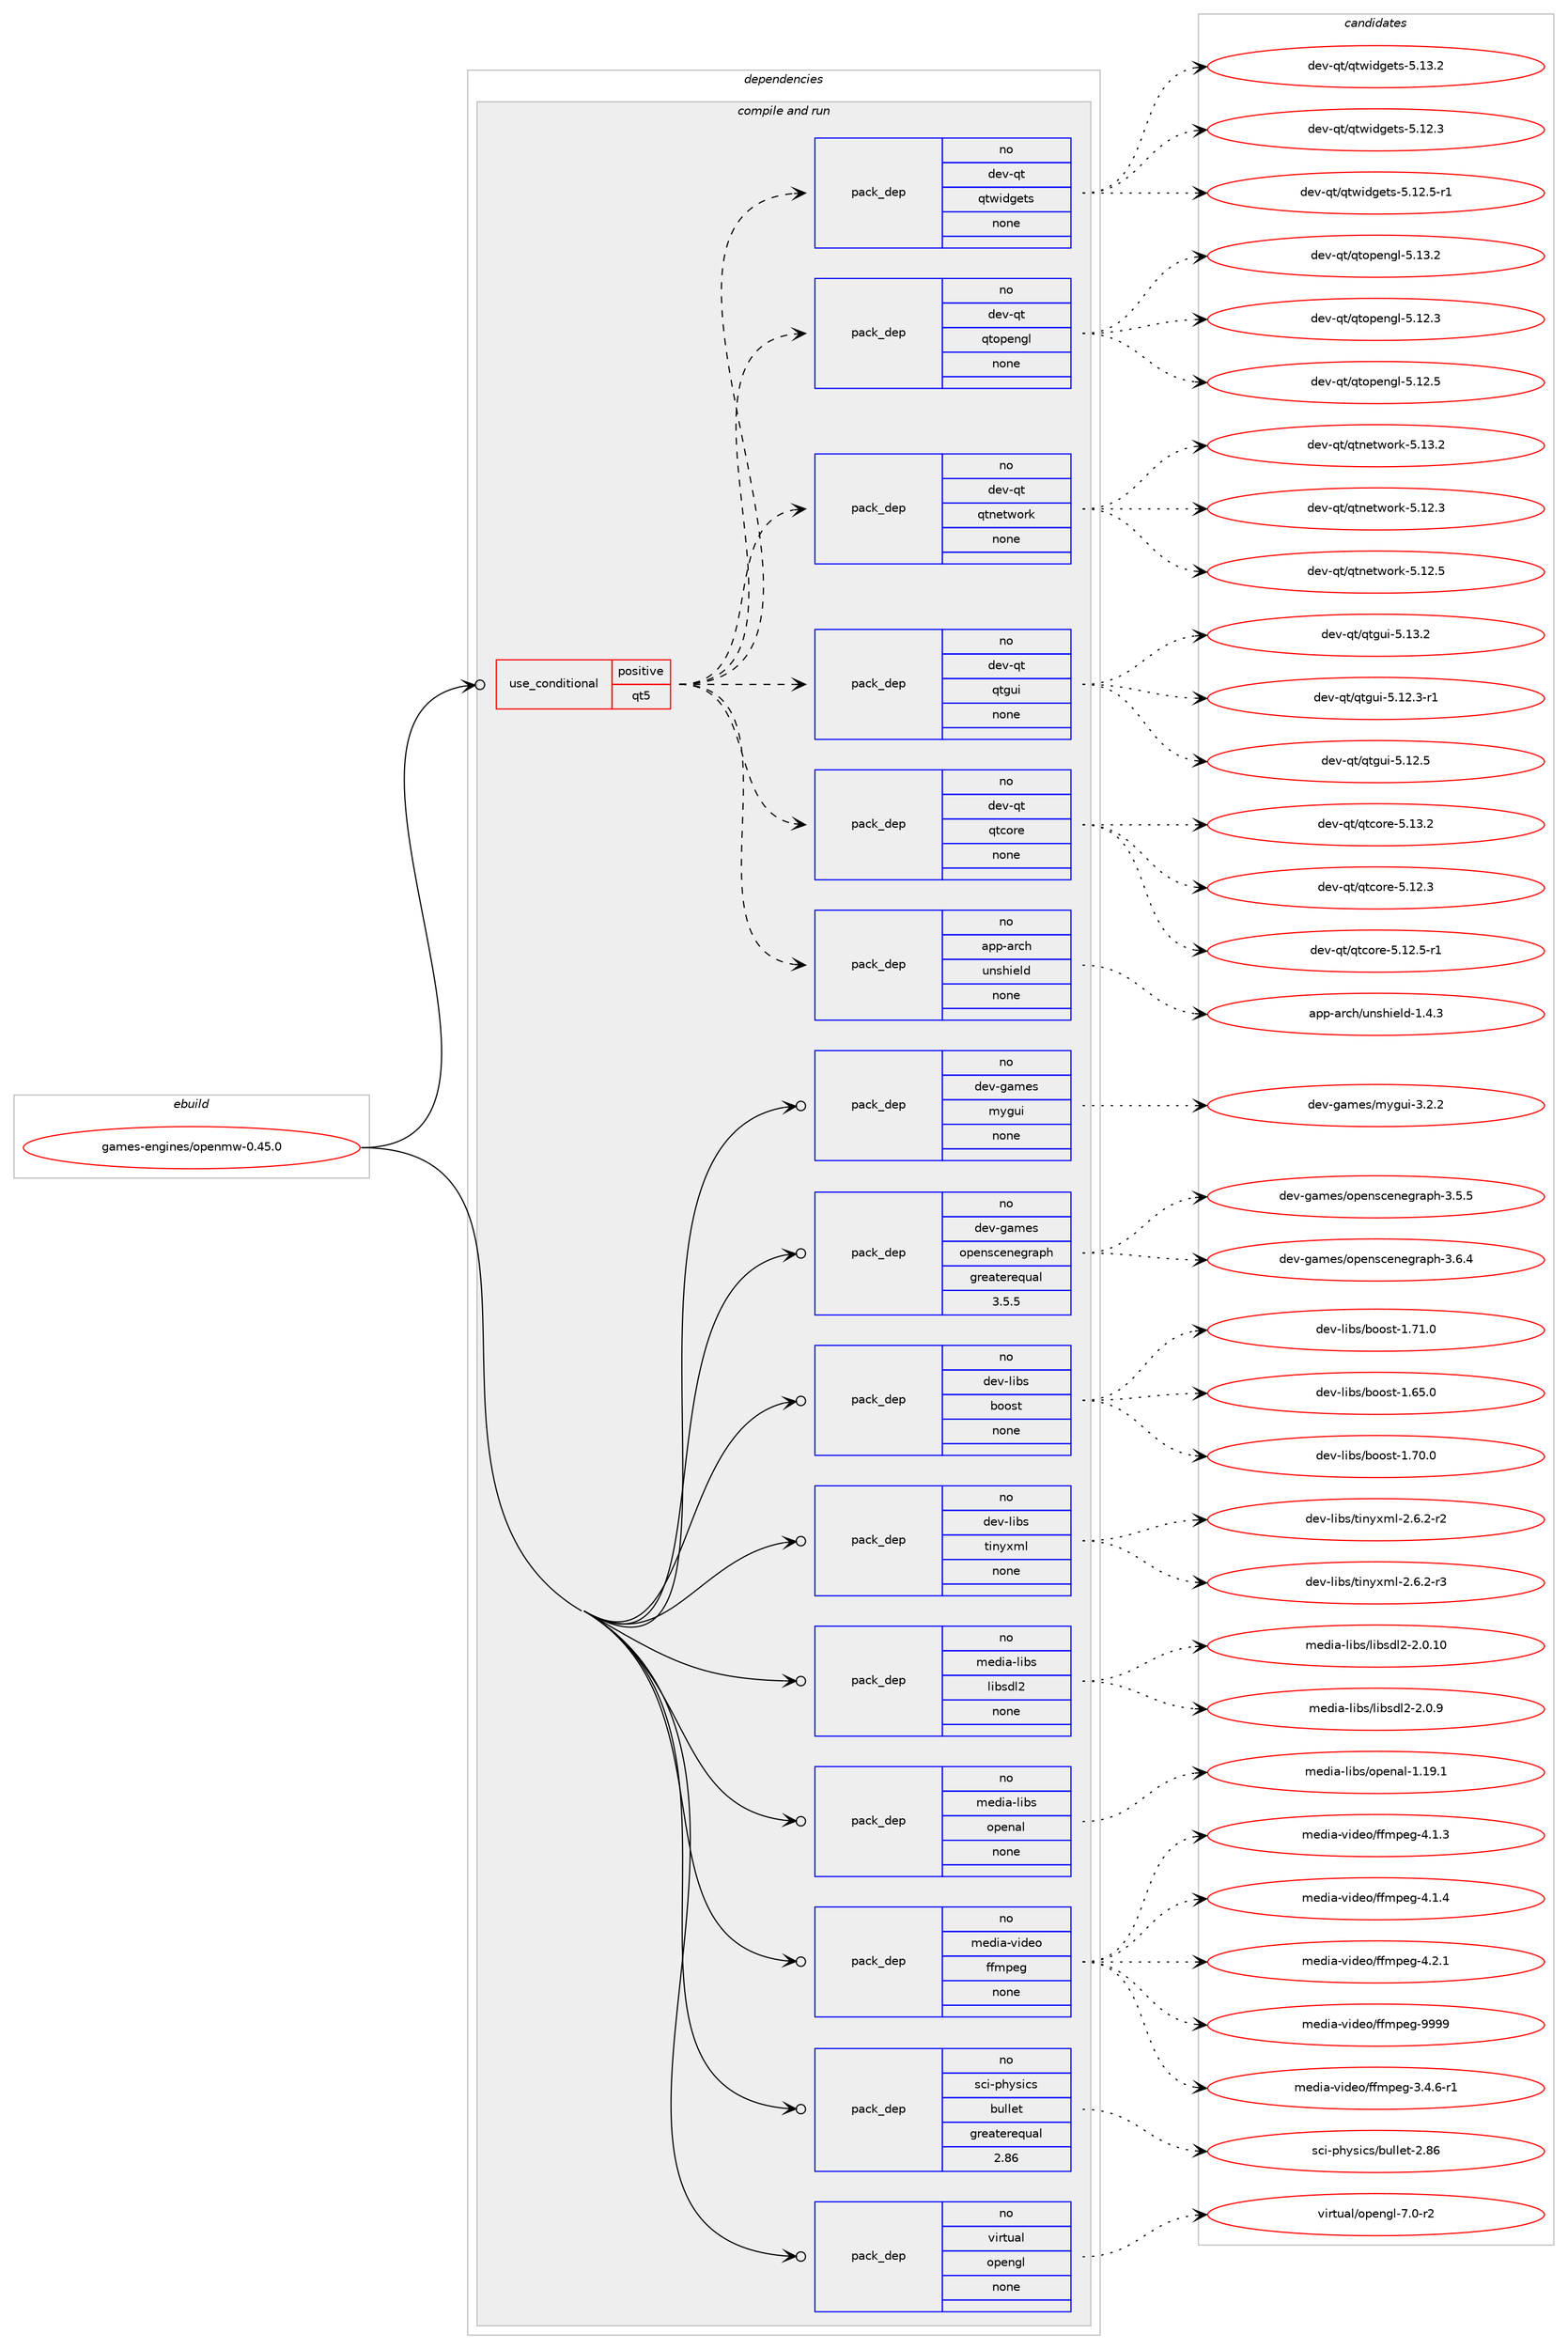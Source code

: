 digraph prolog {

# *************
# Graph options
# *************

newrank=true;
concentrate=true;
compound=true;
graph [rankdir=LR,fontname=Helvetica,fontsize=10,ranksep=1.5];#, ranksep=2.5, nodesep=0.2];
edge  [arrowhead=vee];
node  [fontname=Helvetica,fontsize=10];

# **********
# The ebuild
# **********

subgraph cluster_leftcol {
color=gray;
rank=same;
label=<<i>ebuild</i>>;
id [label="games-engines/openmw-0.45.0", color=red, width=4, href="../games-engines/openmw-0.45.0.svg"];
}

# ****************
# The dependencies
# ****************

subgraph cluster_midcol {
color=gray;
label=<<i>dependencies</i>>;
subgraph cluster_compile {
fillcolor="#eeeeee";
style=filled;
label=<<i>compile</i>>;
}
subgraph cluster_compileandrun {
fillcolor="#eeeeee";
style=filled;
label=<<i>compile and run</i>>;
subgraph cond184530 {
dependency739066 [label=<<TABLE BORDER="0" CELLBORDER="1" CELLSPACING="0" CELLPADDING="4"><TR><TD ROWSPAN="3" CELLPADDING="10">use_conditional</TD></TR><TR><TD>positive</TD></TR><TR><TD>qt5</TD></TR></TABLE>>, shape=none, color=red];
subgraph pack542205 {
dependency739067 [label=<<TABLE BORDER="0" CELLBORDER="1" CELLSPACING="0" CELLPADDING="4" WIDTH="220"><TR><TD ROWSPAN="6" CELLPADDING="30">pack_dep</TD></TR><TR><TD WIDTH="110">no</TD></TR><TR><TD>app-arch</TD></TR><TR><TD>unshield</TD></TR><TR><TD>none</TD></TR><TR><TD></TD></TR></TABLE>>, shape=none, color=blue];
}
dependency739066:e -> dependency739067:w [weight=20,style="dashed",arrowhead="vee"];
subgraph pack542206 {
dependency739068 [label=<<TABLE BORDER="0" CELLBORDER="1" CELLSPACING="0" CELLPADDING="4" WIDTH="220"><TR><TD ROWSPAN="6" CELLPADDING="30">pack_dep</TD></TR><TR><TD WIDTH="110">no</TD></TR><TR><TD>dev-qt</TD></TR><TR><TD>qtcore</TD></TR><TR><TD>none</TD></TR><TR><TD></TD></TR></TABLE>>, shape=none, color=blue];
}
dependency739066:e -> dependency739068:w [weight=20,style="dashed",arrowhead="vee"];
subgraph pack542207 {
dependency739069 [label=<<TABLE BORDER="0" CELLBORDER="1" CELLSPACING="0" CELLPADDING="4" WIDTH="220"><TR><TD ROWSPAN="6" CELLPADDING="30">pack_dep</TD></TR><TR><TD WIDTH="110">no</TD></TR><TR><TD>dev-qt</TD></TR><TR><TD>qtgui</TD></TR><TR><TD>none</TD></TR><TR><TD></TD></TR></TABLE>>, shape=none, color=blue];
}
dependency739066:e -> dependency739069:w [weight=20,style="dashed",arrowhead="vee"];
subgraph pack542208 {
dependency739070 [label=<<TABLE BORDER="0" CELLBORDER="1" CELLSPACING="0" CELLPADDING="4" WIDTH="220"><TR><TD ROWSPAN="6" CELLPADDING="30">pack_dep</TD></TR><TR><TD WIDTH="110">no</TD></TR><TR><TD>dev-qt</TD></TR><TR><TD>qtnetwork</TD></TR><TR><TD>none</TD></TR><TR><TD></TD></TR></TABLE>>, shape=none, color=blue];
}
dependency739066:e -> dependency739070:w [weight=20,style="dashed",arrowhead="vee"];
subgraph pack542209 {
dependency739071 [label=<<TABLE BORDER="0" CELLBORDER="1" CELLSPACING="0" CELLPADDING="4" WIDTH="220"><TR><TD ROWSPAN="6" CELLPADDING="30">pack_dep</TD></TR><TR><TD WIDTH="110">no</TD></TR><TR><TD>dev-qt</TD></TR><TR><TD>qtopengl</TD></TR><TR><TD>none</TD></TR><TR><TD></TD></TR></TABLE>>, shape=none, color=blue];
}
dependency739066:e -> dependency739071:w [weight=20,style="dashed",arrowhead="vee"];
subgraph pack542210 {
dependency739072 [label=<<TABLE BORDER="0" CELLBORDER="1" CELLSPACING="0" CELLPADDING="4" WIDTH="220"><TR><TD ROWSPAN="6" CELLPADDING="30">pack_dep</TD></TR><TR><TD WIDTH="110">no</TD></TR><TR><TD>dev-qt</TD></TR><TR><TD>qtwidgets</TD></TR><TR><TD>none</TD></TR><TR><TD></TD></TR></TABLE>>, shape=none, color=blue];
}
dependency739066:e -> dependency739072:w [weight=20,style="dashed",arrowhead="vee"];
}
id:e -> dependency739066:w [weight=20,style="solid",arrowhead="odotvee"];
subgraph pack542211 {
dependency739073 [label=<<TABLE BORDER="0" CELLBORDER="1" CELLSPACING="0" CELLPADDING="4" WIDTH="220"><TR><TD ROWSPAN="6" CELLPADDING="30">pack_dep</TD></TR><TR><TD WIDTH="110">no</TD></TR><TR><TD>dev-games</TD></TR><TR><TD>mygui</TD></TR><TR><TD>none</TD></TR><TR><TD></TD></TR></TABLE>>, shape=none, color=blue];
}
id:e -> dependency739073:w [weight=20,style="solid",arrowhead="odotvee"];
subgraph pack542212 {
dependency739074 [label=<<TABLE BORDER="0" CELLBORDER="1" CELLSPACING="0" CELLPADDING="4" WIDTH="220"><TR><TD ROWSPAN="6" CELLPADDING="30">pack_dep</TD></TR><TR><TD WIDTH="110">no</TD></TR><TR><TD>dev-games</TD></TR><TR><TD>openscenegraph</TD></TR><TR><TD>greaterequal</TD></TR><TR><TD>3.5.5</TD></TR></TABLE>>, shape=none, color=blue];
}
id:e -> dependency739074:w [weight=20,style="solid",arrowhead="odotvee"];
subgraph pack542213 {
dependency739075 [label=<<TABLE BORDER="0" CELLBORDER="1" CELLSPACING="0" CELLPADDING="4" WIDTH="220"><TR><TD ROWSPAN="6" CELLPADDING="30">pack_dep</TD></TR><TR><TD WIDTH="110">no</TD></TR><TR><TD>dev-libs</TD></TR><TR><TD>boost</TD></TR><TR><TD>none</TD></TR><TR><TD></TD></TR></TABLE>>, shape=none, color=blue];
}
id:e -> dependency739075:w [weight=20,style="solid",arrowhead="odotvee"];
subgraph pack542214 {
dependency739076 [label=<<TABLE BORDER="0" CELLBORDER="1" CELLSPACING="0" CELLPADDING="4" WIDTH="220"><TR><TD ROWSPAN="6" CELLPADDING="30">pack_dep</TD></TR><TR><TD WIDTH="110">no</TD></TR><TR><TD>dev-libs</TD></TR><TR><TD>tinyxml</TD></TR><TR><TD>none</TD></TR><TR><TD></TD></TR></TABLE>>, shape=none, color=blue];
}
id:e -> dependency739076:w [weight=20,style="solid",arrowhead="odotvee"];
subgraph pack542215 {
dependency739077 [label=<<TABLE BORDER="0" CELLBORDER="1" CELLSPACING="0" CELLPADDING="4" WIDTH="220"><TR><TD ROWSPAN="6" CELLPADDING="30">pack_dep</TD></TR><TR><TD WIDTH="110">no</TD></TR><TR><TD>media-libs</TD></TR><TR><TD>libsdl2</TD></TR><TR><TD>none</TD></TR><TR><TD></TD></TR></TABLE>>, shape=none, color=blue];
}
id:e -> dependency739077:w [weight=20,style="solid",arrowhead="odotvee"];
subgraph pack542216 {
dependency739078 [label=<<TABLE BORDER="0" CELLBORDER="1" CELLSPACING="0" CELLPADDING="4" WIDTH="220"><TR><TD ROWSPAN="6" CELLPADDING="30">pack_dep</TD></TR><TR><TD WIDTH="110">no</TD></TR><TR><TD>media-libs</TD></TR><TR><TD>openal</TD></TR><TR><TD>none</TD></TR><TR><TD></TD></TR></TABLE>>, shape=none, color=blue];
}
id:e -> dependency739078:w [weight=20,style="solid",arrowhead="odotvee"];
subgraph pack542217 {
dependency739079 [label=<<TABLE BORDER="0" CELLBORDER="1" CELLSPACING="0" CELLPADDING="4" WIDTH="220"><TR><TD ROWSPAN="6" CELLPADDING="30">pack_dep</TD></TR><TR><TD WIDTH="110">no</TD></TR><TR><TD>media-video</TD></TR><TR><TD>ffmpeg</TD></TR><TR><TD>none</TD></TR><TR><TD></TD></TR></TABLE>>, shape=none, color=blue];
}
id:e -> dependency739079:w [weight=20,style="solid",arrowhead="odotvee"];
subgraph pack542218 {
dependency739080 [label=<<TABLE BORDER="0" CELLBORDER="1" CELLSPACING="0" CELLPADDING="4" WIDTH="220"><TR><TD ROWSPAN="6" CELLPADDING="30">pack_dep</TD></TR><TR><TD WIDTH="110">no</TD></TR><TR><TD>sci-physics</TD></TR><TR><TD>bullet</TD></TR><TR><TD>greaterequal</TD></TR><TR><TD>2.86</TD></TR></TABLE>>, shape=none, color=blue];
}
id:e -> dependency739080:w [weight=20,style="solid",arrowhead="odotvee"];
subgraph pack542219 {
dependency739081 [label=<<TABLE BORDER="0" CELLBORDER="1" CELLSPACING="0" CELLPADDING="4" WIDTH="220"><TR><TD ROWSPAN="6" CELLPADDING="30">pack_dep</TD></TR><TR><TD WIDTH="110">no</TD></TR><TR><TD>virtual</TD></TR><TR><TD>opengl</TD></TR><TR><TD>none</TD></TR><TR><TD></TD></TR></TABLE>>, shape=none, color=blue];
}
id:e -> dependency739081:w [weight=20,style="solid",arrowhead="odotvee"];
}
subgraph cluster_run {
fillcolor="#eeeeee";
style=filled;
label=<<i>run</i>>;
}
}

# **************
# The candidates
# **************

subgraph cluster_choices {
rank=same;
color=gray;
label=<<i>candidates</i>>;

subgraph choice542205 {
color=black;
nodesep=1;
choice9711211245971149910447117110115104105101108100454946524651 [label="app-arch/unshield-1.4.3", color=red, width=4,href="../app-arch/unshield-1.4.3.svg"];
dependency739067:e -> choice9711211245971149910447117110115104105101108100454946524651:w [style=dotted,weight="100"];
}
subgraph choice542206 {
color=black;
nodesep=1;
choice10010111845113116471131169911111410145534649504651 [label="dev-qt/qtcore-5.12.3", color=red, width=4,href="../dev-qt/qtcore-5.12.3.svg"];
choice100101118451131164711311699111114101455346495046534511449 [label="dev-qt/qtcore-5.12.5-r1", color=red, width=4,href="../dev-qt/qtcore-5.12.5-r1.svg"];
choice10010111845113116471131169911111410145534649514650 [label="dev-qt/qtcore-5.13.2", color=red, width=4,href="../dev-qt/qtcore-5.13.2.svg"];
dependency739068:e -> choice10010111845113116471131169911111410145534649504651:w [style=dotted,weight="100"];
dependency739068:e -> choice100101118451131164711311699111114101455346495046534511449:w [style=dotted,weight="100"];
dependency739068:e -> choice10010111845113116471131169911111410145534649514650:w [style=dotted,weight="100"];
}
subgraph choice542207 {
color=black;
nodesep=1;
choice1001011184511311647113116103117105455346495046514511449 [label="dev-qt/qtgui-5.12.3-r1", color=red, width=4,href="../dev-qt/qtgui-5.12.3-r1.svg"];
choice100101118451131164711311610311710545534649504653 [label="dev-qt/qtgui-5.12.5", color=red, width=4,href="../dev-qt/qtgui-5.12.5.svg"];
choice100101118451131164711311610311710545534649514650 [label="dev-qt/qtgui-5.13.2", color=red, width=4,href="../dev-qt/qtgui-5.13.2.svg"];
dependency739069:e -> choice1001011184511311647113116103117105455346495046514511449:w [style=dotted,weight="100"];
dependency739069:e -> choice100101118451131164711311610311710545534649504653:w [style=dotted,weight="100"];
dependency739069:e -> choice100101118451131164711311610311710545534649514650:w [style=dotted,weight="100"];
}
subgraph choice542208 {
color=black;
nodesep=1;
choice100101118451131164711311611010111611911111410745534649504651 [label="dev-qt/qtnetwork-5.12.3", color=red, width=4,href="../dev-qt/qtnetwork-5.12.3.svg"];
choice100101118451131164711311611010111611911111410745534649504653 [label="dev-qt/qtnetwork-5.12.5", color=red, width=4,href="../dev-qt/qtnetwork-5.12.5.svg"];
choice100101118451131164711311611010111611911111410745534649514650 [label="dev-qt/qtnetwork-5.13.2", color=red, width=4,href="../dev-qt/qtnetwork-5.13.2.svg"];
dependency739070:e -> choice100101118451131164711311611010111611911111410745534649504651:w [style=dotted,weight="100"];
dependency739070:e -> choice100101118451131164711311611010111611911111410745534649504653:w [style=dotted,weight="100"];
dependency739070:e -> choice100101118451131164711311611010111611911111410745534649514650:w [style=dotted,weight="100"];
}
subgraph choice542209 {
color=black;
nodesep=1;
choice100101118451131164711311611111210111010310845534649504651 [label="dev-qt/qtopengl-5.12.3", color=red, width=4,href="../dev-qt/qtopengl-5.12.3.svg"];
choice100101118451131164711311611111210111010310845534649504653 [label="dev-qt/qtopengl-5.12.5", color=red, width=4,href="../dev-qt/qtopengl-5.12.5.svg"];
choice100101118451131164711311611111210111010310845534649514650 [label="dev-qt/qtopengl-5.13.2", color=red, width=4,href="../dev-qt/qtopengl-5.13.2.svg"];
dependency739071:e -> choice100101118451131164711311611111210111010310845534649504651:w [style=dotted,weight="100"];
dependency739071:e -> choice100101118451131164711311611111210111010310845534649504653:w [style=dotted,weight="100"];
dependency739071:e -> choice100101118451131164711311611111210111010310845534649514650:w [style=dotted,weight="100"];
}
subgraph choice542210 {
color=black;
nodesep=1;
choice100101118451131164711311611910510010310111611545534649504651 [label="dev-qt/qtwidgets-5.12.3", color=red, width=4,href="../dev-qt/qtwidgets-5.12.3.svg"];
choice1001011184511311647113116119105100103101116115455346495046534511449 [label="dev-qt/qtwidgets-5.12.5-r1", color=red, width=4,href="../dev-qt/qtwidgets-5.12.5-r1.svg"];
choice100101118451131164711311611910510010310111611545534649514650 [label="dev-qt/qtwidgets-5.13.2", color=red, width=4,href="../dev-qt/qtwidgets-5.13.2.svg"];
dependency739072:e -> choice100101118451131164711311611910510010310111611545534649504651:w [style=dotted,weight="100"];
dependency739072:e -> choice1001011184511311647113116119105100103101116115455346495046534511449:w [style=dotted,weight="100"];
dependency739072:e -> choice100101118451131164711311611910510010310111611545534649514650:w [style=dotted,weight="100"];
}
subgraph choice542211 {
color=black;
nodesep=1;
choice100101118451039710910111547109121103117105455146504650 [label="dev-games/mygui-3.2.2", color=red, width=4,href="../dev-games/mygui-3.2.2.svg"];
dependency739073:e -> choice100101118451039710910111547109121103117105455146504650:w [style=dotted,weight="100"];
}
subgraph choice542212 {
color=black;
nodesep=1;
choice1001011184510397109101115471111121011101159910111010110311497112104455146534653 [label="dev-games/openscenegraph-3.5.5", color=red, width=4,href="../dev-games/openscenegraph-3.5.5.svg"];
choice1001011184510397109101115471111121011101159910111010110311497112104455146544652 [label="dev-games/openscenegraph-3.6.4", color=red, width=4,href="../dev-games/openscenegraph-3.6.4.svg"];
dependency739074:e -> choice1001011184510397109101115471111121011101159910111010110311497112104455146534653:w [style=dotted,weight="100"];
dependency739074:e -> choice1001011184510397109101115471111121011101159910111010110311497112104455146544652:w [style=dotted,weight="100"];
}
subgraph choice542213 {
color=black;
nodesep=1;
choice1001011184510810598115479811111111511645494654534648 [label="dev-libs/boost-1.65.0", color=red, width=4,href="../dev-libs/boost-1.65.0.svg"];
choice1001011184510810598115479811111111511645494655484648 [label="dev-libs/boost-1.70.0", color=red, width=4,href="../dev-libs/boost-1.70.0.svg"];
choice1001011184510810598115479811111111511645494655494648 [label="dev-libs/boost-1.71.0", color=red, width=4,href="../dev-libs/boost-1.71.0.svg"];
dependency739075:e -> choice1001011184510810598115479811111111511645494654534648:w [style=dotted,weight="100"];
dependency739075:e -> choice1001011184510810598115479811111111511645494655484648:w [style=dotted,weight="100"];
dependency739075:e -> choice1001011184510810598115479811111111511645494655494648:w [style=dotted,weight="100"];
}
subgraph choice542214 {
color=black;
nodesep=1;
choice1001011184510810598115471161051101211201091084550465446504511450 [label="dev-libs/tinyxml-2.6.2-r2", color=red, width=4,href="../dev-libs/tinyxml-2.6.2-r2.svg"];
choice1001011184510810598115471161051101211201091084550465446504511451 [label="dev-libs/tinyxml-2.6.2-r3", color=red, width=4,href="../dev-libs/tinyxml-2.6.2-r3.svg"];
dependency739076:e -> choice1001011184510810598115471161051101211201091084550465446504511450:w [style=dotted,weight="100"];
dependency739076:e -> choice1001011184510810598115471161051101211201091084550465446504511451:w [style=dotted,weight="100"];
}
subgraph choice542215 {
color=black;
nodesep=1;
choice10910110010597451081059811547108105981151001085045504648464948 [label="media-libs/libsdl2-2.0.10", color=red, width=4,href="../media-libs/libsdl2-2.0.10.svg"];
choice109101100105974510810598115471081059811510010850455046484657 [label="media-libs/libsdl2-2.0.9", color=red, width=4,href="../media-libs/libsdl2-2.0.9.svg"];
dependency739077:e -> choice10910110010597451081059811547108105981151001085045504648464948:w [style=dotted,weight="100"];
dependency739077:e -> choice109101100105974510810598115471081059811510010850455046484657:w [style=dotted,weight="100"];
}
subgraph choice542216 {
color=black;
nodesep=1;
choice109101100105974510810598115471111121011109710845494649574649 [label="media-libs/openal-1.19.1", color=red, width=4,href="../media-libs/openal-1.19.1.svg"];
dependency739078:e -> choice109101100105974510810598115471111121011109710845494649574649:w [style=dotted,weight="100"];
}
subgraph choice542217 {
color=black;
nodesep=1;
choice1091011001059745118105100101111471021021091121011034551465246544511449 [label="media-video/ffmpeg-3.4.6-r1", color=red, width=4,href="../media-video/ffmpeg-3.4.6-r1.svg"];
choice109101100105974511810510010111147102102109112101103455246494651 [label="media-video/ffmpeg-4.1.3", color=red, width=4,href="../media-video/ffmpeg-4.1.3.svg"];
choice109101100105974511810510010111147102102109112101103455246494652 [label="media-video/ffmpeg-4.1.4", color=red, width=4,href="../media-video/ffmpeg-4.1.4.svg"];
choice109101100105974511810510010111147102102109112101103455246504649 [label="media-video/ffmpeg-4.2.1", color=red, width=4,href="../media-video/ffmpeg-4.2.1.svg"];
choice1091011001059745118105100101111471021021091121011034557575757 [label="media-video/ffmpeg-9999", color=red, width=4,href="../media-video/ffmpeg-9999.svg"];
dependency739079:e -> choice1091011001059745118105100101111471021021091121011034551465246544511449:w [style=dotted,weight="100"];
dependency739079:e -> choice109101100105974511810510010111147102102109112101103455246494651:w [style=dotted,weight="100"];
dependency739079:e -> choice109101100105974511810510010111147102102109112101103455246494652:w [style=dotted,weight="100"];
dependency739079:e -> choice109101100105974511810510010111147102102109112101103455246504649:w [style=dotted,weight="100"];
dependency739079:e -> choice1091011001059745118105100101111471021021091121011034557575757:w [style=dotted,weight="100"];
}
subgraph choice542218 {
color=black;
nodesep=1;
choice11599105451121041211151059911547981171081081011164550465654 [label="sci-physics/bullet-2.86", color=red, width=4,href="../sci-physics/bullet-2.86.svg"];
dependency739080:e -> choice11599105451121041211151059911547981171081081011164550465654:w [style=dotted,weight="100"];
}
subgraph choice542219 {
color=black;
nodesep=1;
choice1181051141161179710847111112101110103108455546484511450 [label="virtual/opengl-7.0-r2", color=red, width=4,href="../virtual/opengl-7.0-r2.svg"];
dependency739081:e -> choice1181051141161179710847111112101110103108455546484511450:w [style=dotted,weight="100"];
}
}

}
